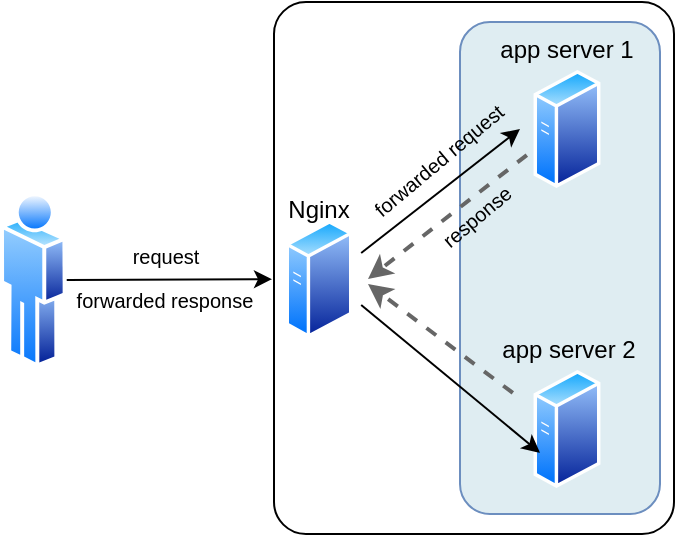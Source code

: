 <mxfile>
    <diagram id="au1y_NxjHKLzyOh6Xj8v" name="Nginx server connections">
        <mxGraphModel dx="483" dy="419" grid="1" gridSize="10" guides="1" tooltips="1" connect="1" arrows="1" fold="1" page="1" pageScale="1" pageWidth="850" pageHeight="1100" math="0" shadow="0">
            <root>
                <mxCell id="0"/>
                <mxCell id="1" parent="0"/>
                <mxCell id="14" value="" style="rounded=1;whiteSpace=wrap;html=1;arcSize=8;" vertex="1" parent="1">
                    <mxGeometry x="497" y="134" width="200" height="266" as="geometry"/>
                </mxCell>
                <mxCell id="10" value="" style="rounded=1;whiteSpace=wrap;html=1;fillColor=#DFEDF2;strokeColor=#6c8ebf;" vertex="1" parent="1">
                    <mxGeometry x="590" y="144" width="100" height="246" as="geometry"/>
                </mxCell>
                <mxCell id="19" style="edgeStyle=none;html=1;exitX=1;exitY=0.25;exitDx=0;exitDy=0;entryX=0;entryY=0.5;entryDx=0;entryDy=0;" edge="1" parent="1" source="3" target="5">
                    <mxGeometry relative="1" as="geometry"/>
                </mxCell>
                <mxCell id="3" value="" style="image;aspect=fixed;perimeter=ellipsePerimeter;html=1;align=center;shadow=0;dashed=0;spacingTop=3;image=img/lib/active_directory/generic_server.svg;" vertex="1" parent="1">
                    <mxGeometry x="496" y="243" width="47" height="59" as="geometry"/>
                </mxCell>
                <mxCell id="22" style="edgeStyle=none;html=1;exitX=0;exitY=0.25;exitDx=0;exitDy=0;dashed=1;strokeWidth=2;strokeColor=#666666;" edge="1" parent="1">
                    <mxGeometry relative="1" as="geometry">
                        <mxPoint x="544" y="275" as="targetPoint"/>
                        <mxPoint x="616.414" y="329.476" as="sourcePoint"/>
                    </mxGeometry>
                </mxCell>
                <mxCell id="4" value="" style="image;aspect=fixed;perimeter=ellipsePerimeter;html=1;align=center;shadow=0;dashed=0;spacingTop=3;image=img/lib/active_directory/generic_server.svg;" vertex="1" parent="1">
                    <mxGeometry x="620" y="318" width="47" height="59" as="geometry"/>
                </mxCell>
                <mxCell id="21" style="edgeStyle=none;html=1;exitX=0;exitY=0.75;exitDx=0;exitDy=0;entryX=1;entryY=0.5;entryDx=0;entryDy=0;dashed=1;strokeWidth=2;strokeColor=#666666;" edge="1" parent="1">
                    <mxGeometry relative="1" as="geometry">
                        <mxPoint x="623.414" y="210.524" as="sourcePoint"/>
                        <mxPoint x="544.0" y="272.5" as="targetPoint"/>
                    </mxGeometry>
                </mxCell>
                <mxCell id="5" value="" style="image;aspect=fixed;perimeter=ellipsePerimeter;html=1;align=center;shadow=0;dashed=0;spacingTop=3;image=img/lib/active_directory/generic_server.svg;" vertex="1" parent="1">
                    <mxGeometry x="620" y="168" width="47" height="59" as="geometry"/>
                </mxCell>
                <mxCell id="11" value="app server 2" style="text;html=1;align=center;verticalAlign=middle;whiteSpace=wrap;rounded=0;" vertex="1" parent="1">
                    <mxGeometry x="590" y="288" width="109" height="39" as="geometry"/>
                </mxCell>
                <mxCell id="12" value="app server 1" style="text;html=1;align=center;verticalAlign=middle;whiteSpace=wrap;rounded=0;" vertex="1" parent="1">
                    <mxGeometry x="589" y="138" width="109" height="39" as="geometry"/>
                </mxCell>
                <mxCell id="13" value="Nginx" style="text;html=1;align=center;verticalAlign=middle;whiteSpace=wrap;rounded=0;" vertex="1" parent="1">
                    <mxGeometry x="480" y="218" width="79" height="39" as="geometry"/>
                </mxCell>
                <mxCell id="17" style="edgeStyle=none;html=1;" edge="1" parent="1" source="16" target="3">
                    <mxGeometry relative="1" as="geometry"/>
                </mxCell>
                <mxCell id="16" value="" style="image;aspect=fixed;perimeter=ellipsePerimeter;html=1;align=center;shadow=0;dashed=0;spacingTop=3;image=img/lib/active_directory/user.svg;" vertex="1" parent="1">
                    <mxGeometry x="360" y="228" width="33.3" height="90" as="geometry"/>
                </mxCell>
                <mxCell id="20" style="edgeStyle=none;html=1;exitX=1;exitY=0.75;exitDx=0;exitDy=0;entryX=0.213;entryY=0.702;entryDx=0;entryDy=0;entryPerimeter=0;" edge="1" parent="1" source="3" target="4">
                    <mxGeometry relative="1" as="geometry"/>
                </mxCell>
                <mxCell id="23" value="&lt;font style=&quot;font-size: 10px;&quot;&gt;request&lt;/font&gt;" style="text;html=1;align=center;verticalAlign=middle;whiteSpace=wrap;rounded=0;" vertex="1" parent="1">
                    <mxGeometry x="412.8" y="257" width="60" height="8.5" as="geometry"/>
                </mxCell>
                <mxCell id="25" value="&lt;span style=&quot;font-size: 10px;&quot;&gt;forwarded request&lt;/span&gt;" style="text;html=1;align=center;verticalAlign=middle;whiteSpace=wrap;rounded=0;rotation=-40;" vertex="1" parent="1">
                    <mxGeometry x="530" y="208.5" width="99" height="9.5" as="geometry"/>
                </mxCell>
                <mxCell id="27" value="&lt;span style=&quot;font-size: 10px;&quot;&gt;response&lt;/span&gt;" style="text;html=1;align=center;verticalAlign=middle;whiteSpace=wrap;rounded=0;rotation=-40;" vertex="1" parent="1">
                    <mxGeometry x="549" y="236.5" width="99" height="9.5" as="geometry"/>
                </mxCell>
                <mxCell id="28" value="&lt;span style=&quot;font-size: 10px;&quot;&gt;forwarded response&lt;/span&gt;" style="text;html=1;align=center;verticalAlign=middle;whiteSpace=wrap;rounded=0;rotation=0;" vertex="1" parent="1">
                    <mxGeometry x="393.3" y="278.5" width="99" height="9.5" as="geometry"/>
                </mxCell>
            </root>
        </mxGraphModel>
    </diagram>
</mxfile>